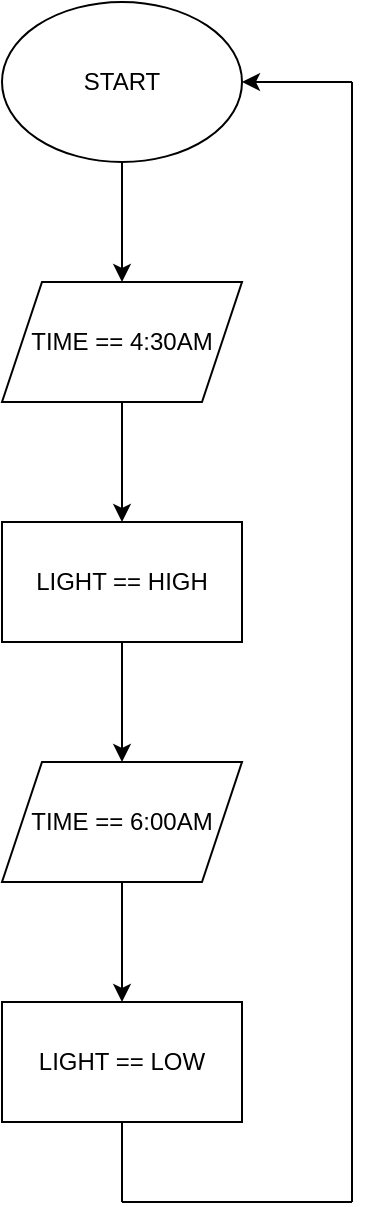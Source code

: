 <mxfile version="21.1.1" type="github">
  <diagram name="Page-1" id="kvluh6VWhG7qattFpxUi">
    <mxGraphModel dx="819" dy="518" grid="1" gridSize="10" guides="1" tooltips="1" connect="1" arrows="1" fold="1" page="1" pageScale="1" pageWidth="850" pageHeight="1100" math="0" shadow="0">
      <root>
        <mxCell id="0" />
        <mxCell id="1" parent="0" />
        <mxCell id="SawLObG6czmHJL0OdWQH-1" value="&lt;div&gt;START&lt;/div&gt;" style="ellipse;whiteSpace=wrap;html=1;" vertex="1" parent="1">
          <mxGeometry x="365" y="320" width="120" height="80" as="geometry" />
        </mxCell>
        <mxCell id="SawLObG6czmHJL0OdWQH-2" value="TIME == 4:30AM" style="shape=parallelogram;perimeter=parallelogramPerimeter;whiteSpace=wrap;html=1;fixedSize=1;" vertex="1" parent="1">
          <mxGeometry x="365" y="460" width="120" height="60" as="geometry" />
        </mxCell>
        <mxCell id="SawLObG6czmHJL0OdWQH-3" value="" style="endArrow=classic;html=1;rounded=0;" edge="1" parent="1" target="SawLObG6czmHJL0OdWQH-2">
          <mxGeometry width="50" height="50" relative="1" as="geometry">
            <mxPoint x="425" y="400" as="sourcePoint" />
            <mxPoint x="475" y="350" as="targetPoint" />
          </mxGeometry>
        </mxCell>
        <mxCell id="SawLObG6czmHJL0OdWQH-4" value="LIGHT == HIGH" style="rounded=0;whiteSpace=wrap;html=1;" vertex="1" parent="1">
          <mxGeometry x="365" y="580" width="120" height="60" as="geometry" />
        </mxCell>
        <mxCell id="SawLObG6czmHJL0OdWQH-5" value="" style="endArrow=classic;html=1;rounded=0;entryX=0.5;entryY=0;entryDx=0;entryDy=0;" edge="1" parent="1" target="SawLObG6czmHJL0OdWQH-4">
          <mxGeometry width="50" height="50" relative="1" as="geometry">
            <mxPoint x="425" y="520" as="sourcePoint" />
            <mxPoint x="475" y="470" as="targetPoint" />
          </mxGeometry>
        </mxCell>
        <mxCell id="SawLObG6czmHJL0OdWQH-6" value="TIME == 6:00AM" style="shape=parallelogram;perimeter=parallelogramPerimeter;whiteSpace=wrap;html=1;fixedSize=1;" vertex="1" parent="1">
          <mxGeometry x="365" y="700" width="120" height="60" as="geometry" />
        </mxCell>
        <mxCell id="SawLObG6czmHJL0OdWQH-7" value="" style="endArrow=classic;html=1;rounded=0;" edge="1" parent="1" target="SawLObG6czmHJL0OdWQH-6">
          <mxGeometry width="50" height="50" relative="1" as="geometry">
            <mxPoint x="425" y="640" as="sourcePoint" />
            <mxPoint x="475" y="590" as="targetPoint" />
          </mxGeometry>
        </mxCell>
        <mxCell id="SawLObG6czmHJL0OdWQH-8" value="LIGHT == LOW" style="rounded=0;whiteSpace=wrap;html=1;" vertex="1" parent="1">
          <mxGeometry x="365" y="820" width="120" height="60" as="geometry" />
        </mxCell>
        <mxCell id="SawLObG6czmHJL0OdWQH-9" value="" style="endArrow=classic;html=1;rounded=0;entryX=0.5;entryY=0;entryDx=0;entryDy=0;" edge="1" parent="1" target="SawLObG6czmHJL0OdWQH-8">
          <mxGeometry width="50" height="50" relative="1" as="geometry">
            <mxPoint x="425" y="760" as="sourcePoint" />
            <mxPoint x="475" y="710" as="targetPoint" />
          </mxGeometry>
        </mxCell>
        <mxCell id="SawLObG6czmHJL0OdWQH-10" value="" style="endArrow=none;html=1;rounded=0;" edge="1" parent="1">
          <mxGeometry width="50" height="50" relative="1" as="geometry">
            <mxPoint x="425" y="880" as="sourcePoint" />
            <mxPoint x="425" y="920" as="targetPoint" />
          </mxGeometry>
        </mxCell>
        <mxCell id="SawLObG6czmHJL0OdWQH-11" value="" style="endArrow=none;html=1;rounded=0;" edge="1" parent="1">
          <mxGeometry width="50" height="50" relative="1" as="geometry">
            <mxPoint x="425" y="920" as="sourcePoint" />
            <mxPoint x="540" y="920" as="targetPoint" />
          </mxGeometry>
        </mxCell>
        <mxCell id="SawLObG6czmHJL0OdWQH-12" value="" style="endArrow=none;html=1;rounded=0;" edge="1" parent="1">
          <mxGeometry width="50" height="50" relative="1" as="geometry">
            <mxPoint x="540" y="920" as="sourcePoint" />
            <mxPoint x="540" y="360" as="targetPoint" />
          </mxGeometry>
        </mxCell>
        <mxCell id="SawLObG6czmHJL0OdWQH-13" value="" style="endArrow=classic;html=1;rounded=0;entryX=1;entryY=0.5;entryDx=0;entryDy=0;" edge="1" parent="1" target="SawLObG6czmHJL0OdWQH-1">
          <mxGeometry width="50" height="50" relative="1" as="geometry">
            <mxPoint x="540" y="360" as="sourcePoint" />
            <mxPoint x="590" y="310" as="targetPoint" />
          </mxGeometry>
        </mxCell>
      </root>
    </mxGraphModel>
  </diagram>
</mxfile>
